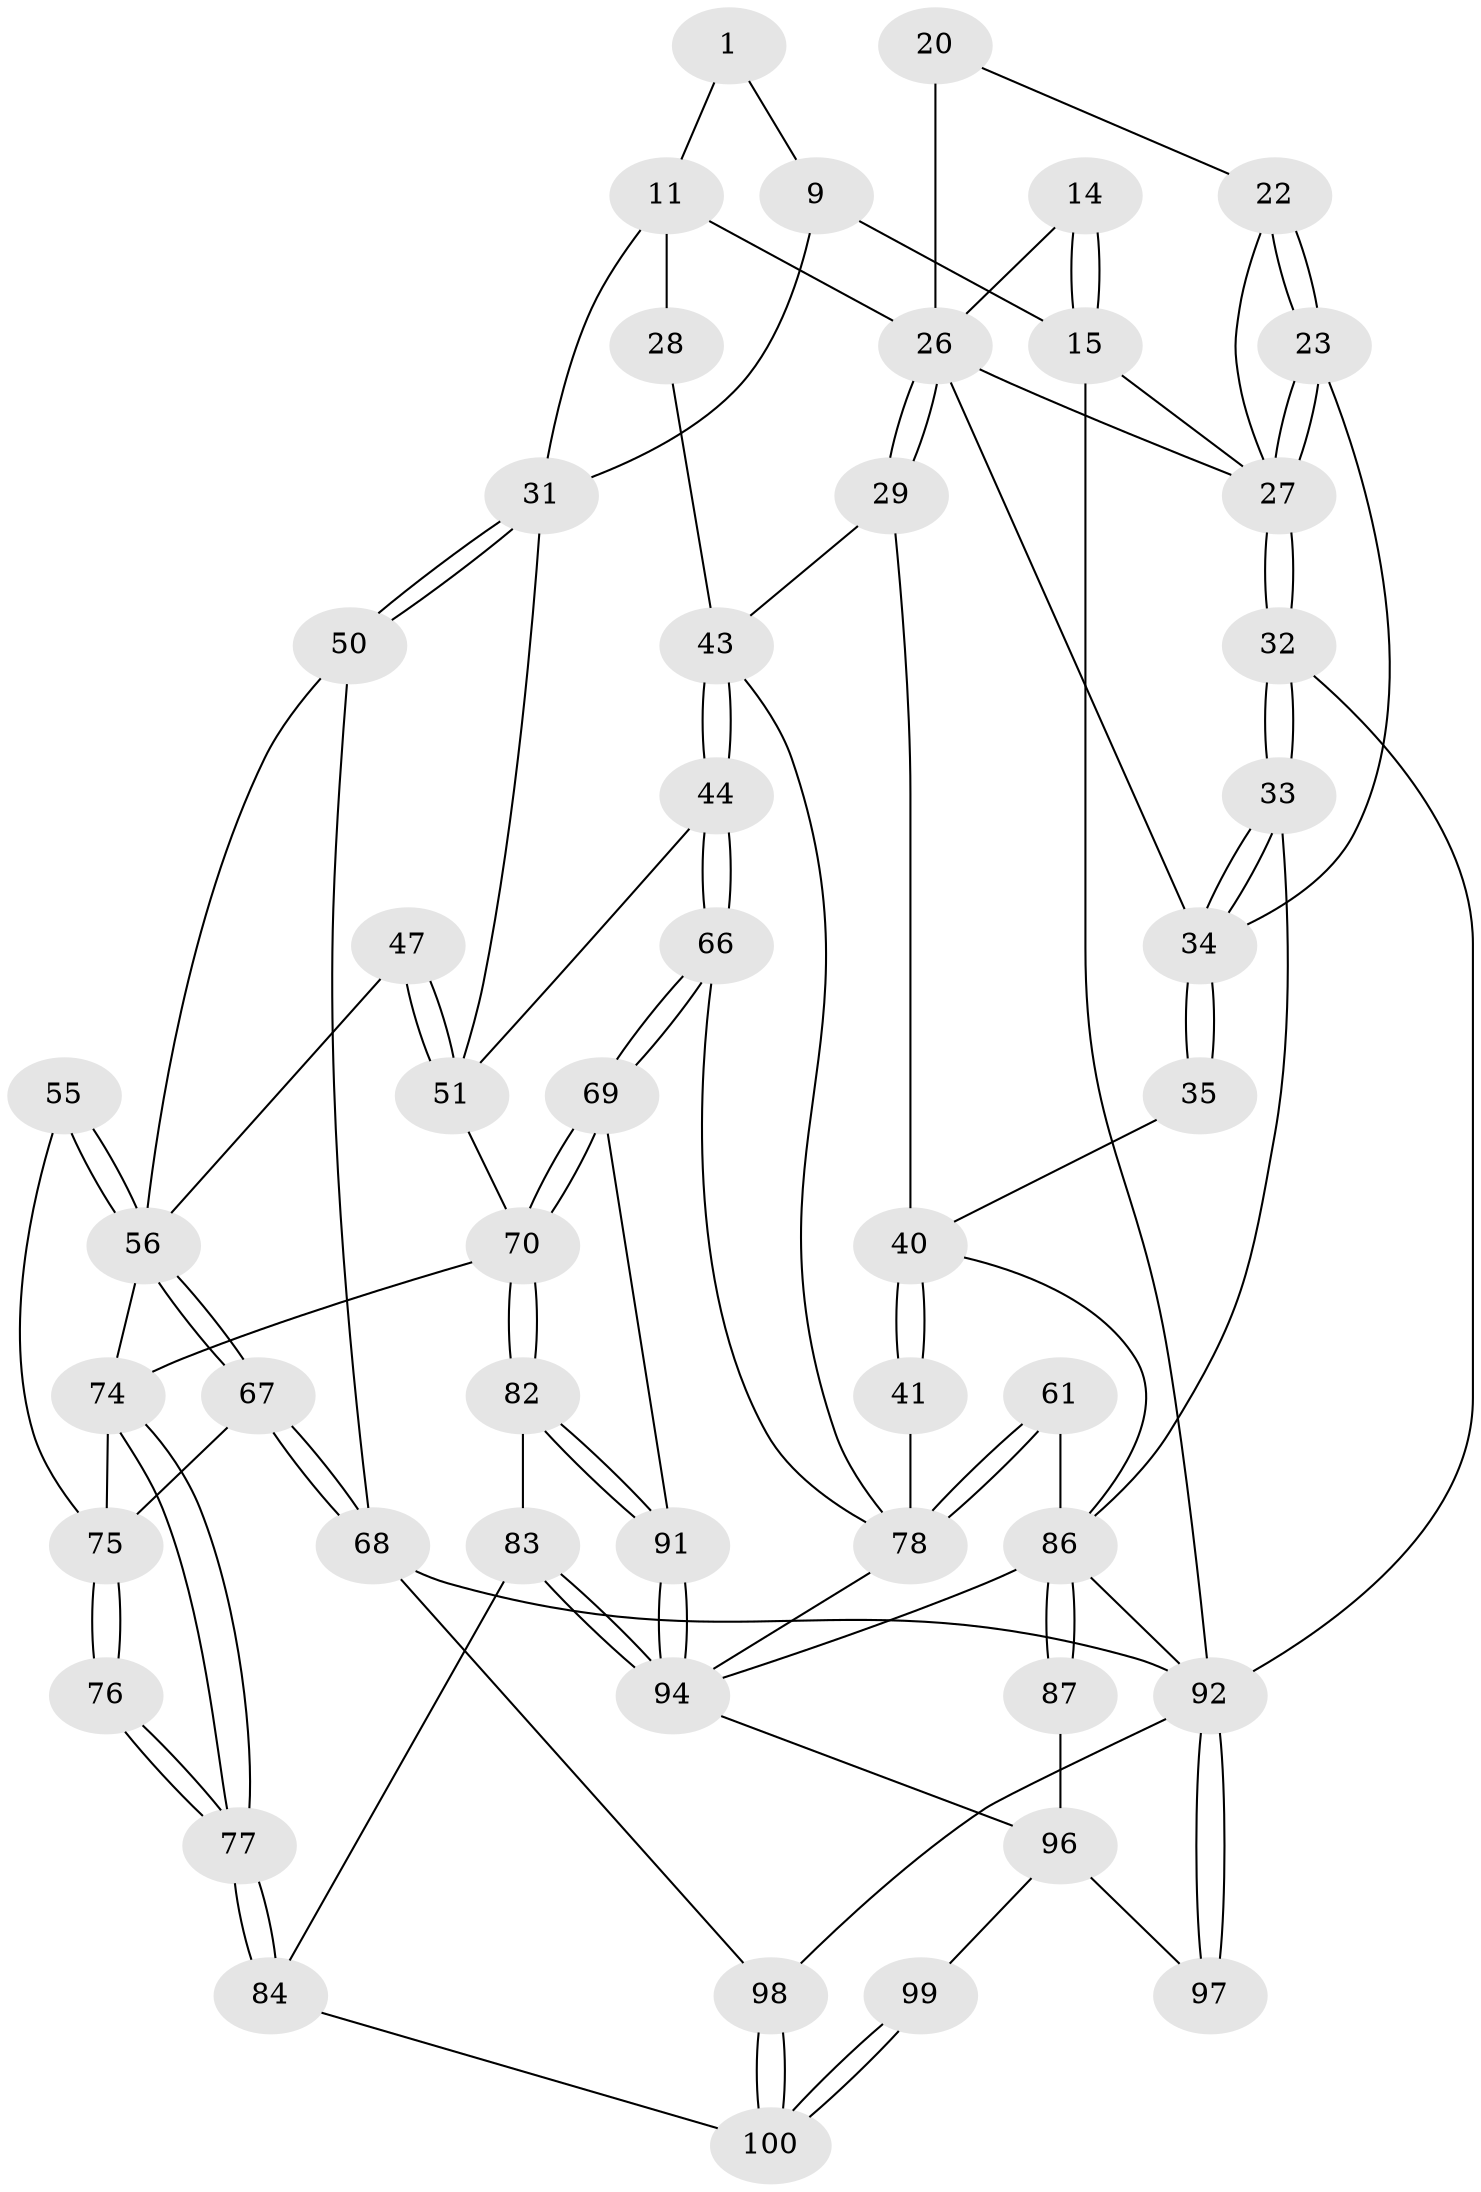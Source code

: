 // original degree distribution, {3: 0.02, 4: 0.28, 5: 0.44, 6: 0.26}
// Generated by graph-tools (version 1.1) at 2025/01/03/09/25 05:01:14]
// undirected, 50 vertices, 114 edges
graph export_dot {
graph [start="1"]
  node [color=gray90,style=filled];
  1 [pos="+0.2868420082748182+0"];
  9 [pos="+0+0",super="+8"];
  11 [pos="+0.3641285496975095+0.2818608569075517",super="+2+3"];
  14 [pos="+0.7744375128180233+0",super="+6+7"];
  15 [pos="+1+0",super="+10"];
  20 [pos="+0.8196641535425264+0.21637778085046577"];
  22 [pos="+0.872445455132583+0.2336749262211294"];
  23 [pos="+0.8990778725189686+0.2812940660400174"];
  26 [pos="+0.7283556862079005+0.2761713070215318",super="+21+17+16"];
  27 [pos="+1+0.29773956390357825",super="+19"];
  28 [pos="+0.43952364485758333+0.24502382120922664"];
  29 [pos="+0.6834819350006324+0.3444209351477378"];
  31 [pos="+0+0.189127857621305",super="+13"];
  32 [pos="+1+0.5840897628152475"];
  33 [pos="+1+0.577353024241979"];
  34 [pos="+1+0.4947593082376834",super="+24+25"];
  35 [pos="+0.8113798757979047+0.40180575257852413"];
  40 [pos="+0.9329944635224039+0.5838820063356129",super="+36+37"];
  41 [pos="+0.7557076320024027+0.4778065425382906"];
  43 [pos="+0.6431581323307657+0.47106527358712014",super="+30"];
  44 [pos="+0.6247845280675534+0.4967665091462498"];
  47 [pos="+0.3210579352930039+0.3385777928726604"];
  50 [pos="+0+0.33487318336187005"];
  51 [pos="+0.4522321612898997+0.6086481352009925",super="+45+46"];
  55 [pos="+0.20508885875408495+0.5579144957778062"];
  56 [pos="+0.11282905329042345+0.5820207921044561",super="+49+48+54"];
  61 [pos="+0.8388103325765327+0.6344606192534803"];
  66 [pos="+0.5977433363067518+0.5889034154920442"];
  67 [pos="+0.03618953831810604+0.6741462609002672"];
  68 [pos="+0+0.7314095585512762",super="+52"];
  69 [pos="+0.4812594240610561+0.6585181518456744"];
  70 [pos="+0.4728577896291561+0.6591669736878073",super="+57"];
  74 [pos="+0.3270117269910656+0.6580675313510406",super="+58+59"];
  75 [pos="+0.24546200872364715+0.6410343659585015",super="+72+73"];
  76 [pos="+0.23357535811755223+0.7491351807189088"];
  77 [pos="+0.24837204750399916+0.777474869708898"];
  78 [pos="+0.7079698848522157+0.780124623916465",super="+65+62"];
  82 [pos="+0.42022100350424796+0.7738548692612242"];
  83 [pos="+0.2580954694617775+0.8472877611556464"];
  84 [pos="+0.2579421467287798+0.8473215405193564"];
  86 [pos="+0.825942243277489+0.8479642095601206",super="+85"];
  87 [pos="+0.7952621777750403+0.8486574369535025"];
  91 [pos="+0.5049753051474414+0.9315399858723643",super="+81"];
  92 [pos="+0.8692387748396502+0.8521306852635019",super="+64+63"];
  94 [pos="+0.5248936511139431+0.9763743756799573",super="+93"];
  96 [pos="+0.5469294525099075+1",super="+95"];
  97 [pos="+1+1"];
  98 [pos="+0+1",super="+90"];
  99 [pos="+0.4548561197714063+1"];
  100 [pos="+0.17733528067360818+1",super="+89+88"];
  1 -- 11;
  1 -- 9;
  9 -- 31 [weight=2];
  9 -- 15;
  11 -- 28 [weight=2];
  11 -- 31;
  11 -- 26;
  14 -- 15 [weight=2];
  14 -- 15;
  14 -- 26 [weight=2];
  15 -- 92 [weight=2];
  15 -- 27;
  20 -- 22;
  20 -- 26 [weight=2];
  22 -- 23;
  22 -- 23;
  22 -- 27;
  23 -- 27;
  23 -- 27;
  23 -- 34;
  26 -- 29;
  26 -- 29;
  26 -- 34;
  26 -- 27;
  27 -- 32;
  27 -- 32;
  28 -- 43;
  29 -- 40;
  29 -- 43;
  31 -- 50;
  31 -- 50;
  31 -- 51;
  32 -- 33;
  32 -- 33;
  32 -- 92;
  33 -- 34;
  33 -- 34;
  33 -- 86;
  34 -- 35 [weight=2];
  34 -- 35;
  35 -- 40;
  40 -- 41 [weight=2];
  40 -- 41;
  40 -- 86;
  41 -- 78;
  43 -- 44;
  43 -- 44;
  43 -- 78;
  44 -- 66;
  44 -- 66;
  44 -- 51;
  47 -- 51 [weight=2];
  47 -- 51;
  47 -- 56;
  50 -- 56;
  50 -- 68;
  51 -- 70;
  55 -- 56 [weight=2];
  55 -- 56;
  55 -- 75;
  56 -- 67;
  56 -- 67;
  56 -- 74;
  61 -- 78 [weight=2];
  61 -- 78;
  61 -- 86;
  66 -- 69;
  66 -- 69;
  66 -- 78;
  67 -- 68;
  67 -- 68;
  67 -- 75;
  68 -- 92;
  68 -- 98;
  69 -- 70;
  69 -- 70;
  69 -- 91;
  70 -- 82;
  70 -- 82;
  70 -- 74;
  74 -- 75 [weight=2];
  74 -- 77;
  74 -- 77;
  75 -- 76 [weight=2];
  75 -- 76;
  76 -- 77;
  76 -- 77;
  77 -- 84;
  77 -- 84;
  78 -- 94;
  82 -- 83;
  82 -- 91;
  82 -- 91;
  83 -- 84;
  83 -- 94;
  83 -- 94;
  84 -- 100;
  86 -- 87 [weight=2];
  86 -- 87;
  86 -- 92;
  86 -- 94;
  87 -- 96;
  91 -- 94 [weight=2];
  91 -- 94;
  92 -- 97 [weight=2];
  92 -- 97;
  92 -- 98;
  94 -- 96;
  96 -- 99;
  96 -- 97;
  98 -- 100 [weight=2];
  98 -- 100;
  99 -- 100 [weight=2];
  99 -- 100;
}
